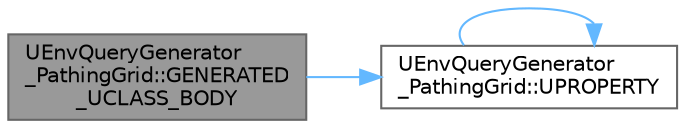 digraph "UEnvQueryGenerator_PathingGrid::GENERATED_UCLASS_BODY"
{
 // INTERACTIVE_SVG=YES
 // LATEX_PDF_SIZE
  bgcolor="transparent";
  edge [fontname=Helvetica,fontsize=10,labelfontname=Helvetica,labelfontsize=10];
  node [fontname=Helvetica,fontsize=10,shape=box,height=0.2,width=0.4];
  rankdir="LR";
  Node1 [id="Node000001",label="UEnvQueryGenerator\l_PathingGrid::GENERATED\l_UCLASS_BODY",height=0.2,width=0.4,color="gray40", fillcolor="grey60", style="filled", fontcolor="black",tooltip="pathfinding direction"];
  Node1 -> Node2 [id="edge1_Node000001_Node000002",color="steelblue1",style="solid",tooltip=" "];
  Node2 [id="Node000002",label="UEnvQueryGenerator\l_PathingGrid::UPROPERTY",height=0.2,width=0.4,color="grey40", fillcolor="white", style="filled",URL="$d7/dfc/classUEnvQueryGenerator__PathingGrid.html#a1d005a7d4e1d8ceb4a35cae91bcd97f1",tooltip="navigation filter to use in pathfinding"];
  Node2 -> Node2 [id="edge2_Node000002_Node000002",color="steelblue1",style="solid",tooltip=" "];
}
